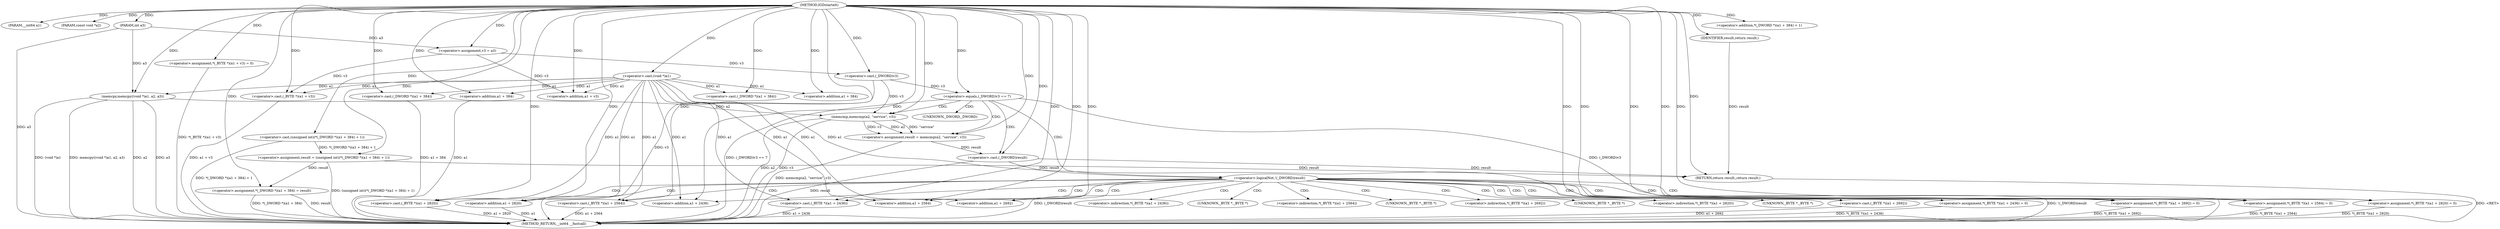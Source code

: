 digraph IGDstartelt {  
"1000103" [label = "(METHOD,IGDstartelt)" ]
"1000200" [label = "(METHOD_RETURN,__int64 __fastcall)" ]
"1000104" [label = "(PARAM,__int64 a1)" ]
"1000105" [label = "(PARAM,const void *a2)" ]
"1000106" [label = "(PARAM,int a3)" ]
"1000110" [label = "(<operator>.assignment,v3 = a3)" ]
"1000113" [label = "(memcpy,memcpy((void *)a1, a2, a3))" ]
"1000114" [label = "(<operator>.cast,(void *)a1)" ]
"1000119" [label = "(<operator>.assignment,*(_BYTE *)(a1 + v3) = 0)" ]
"1000121" [label = "(<operator>.cast,(_BYTE *)(a1 + v3))" ]
"1000123" [label = "(<operator>.addition,a1 + v3)" ]
"1000127" [label = "(<operator>.assignment,result = (unsigned int)(*(_DWORD *)(a1 + 384) + 1))" ]
"1000129" [label = "(<operator>.cast,(unsigned int)(*(_DWORD *)(a1 + 384) + 1))" ]
"1000133" [label = "(<operator>.cast,(_DWORD *)(a1 + 384))" ]
"1000135" [label = "(<operator>.addition,a1 + 384)" ]
"1000131" [label = "(<operator>.addition,*(_DWORD *)(a1 + 384) + 1)" ]
"1000139" [label = "(<operator>.assignment,*(_DWORD *)(a1 + 384) = result)" ]
"1000141" [label = "(<operator>.cast,(_DWORD *)(a1 + 384))" ]
"1000143" [label = "(<operator>.addition,a1 + 384)" ]
"1000148" [label = "(<operator>.equals,(_DWORD)v3 == 7)" ]
"1000149" [label = "(<operator>.cast,(_DWORD)v3)" ]
"1000154" [label = "(<operator>.assignment,result = memcmp(a2, \"service\", v3))" ]
"1000156" [label = "(memcmp,memcmp(a2, \"service\", v3))" ]
"1000161" [label = "(<operator>.logicalNot,!(_DWORD)result)" ]
"1000162" [label = "(<operator>.cast,(_DWORD)result)" ]
"1000166" [label = "(<operator>.assignment,*(_BYTE *)(a1 + 2436) = 0)" ]
"1000168" [label = "(<operator>.cast,(_BYTE *)(a1 + 2436))" ]
"1000170" [label = "(<operator>.addition,a1 + 2436)" ]
"1000174" [label = "(<operator>.assignment,*(_BYTE *)(a1 + 2564) = 0)" ]
"1000176" [label = "(<operator>.cast,(_BYTE *)(a1 + 2564))" ]
"1000178" [label = "(<operator>.addition,a1 + 2564)" ]
"1000182" [label = "(<operator>.assignment,*(_BYTE *)(a1 + 2692) = 0)" ]
"1000184" [label = "(<operator>.cast,(_BYTE *)(a1 + 2692))" ]
"1000186" [label = "(<operator>.addition,a1 + 2692)" ]
"1000190" [label = "(<operator>.assignment,*(_BYTE *)(a1 + 2820) = 0)" ]
"1000192" [label = "(<operator>.cast,(_BYTE *)(a1 + 2820))" ]
"1000194" [label = "(<operator>.addition,a1 + 2820)" ]
"1000198" [label = "(RETURN,return result;,return result;)" ]
"1000199" [label = "(IDENTIFIER,result,return result;)" ]
"1000163" [label = "(UNKNOWN,_DWORD,_DWORD)" ]
"1000167" [label = "(<operator>.indirection,*(_BYTE *)(a1 + 2436))" ]
"1000169" [label = "(UNKNOWN,_BYTE *,_BYTE *)" ]
"1000175" [label = "(<operator>.indirection,*(_BYTE *)(a1 + 2564))" ]
"1000177" [label = "(UNKNOWN,_BYTE *,_BYTE *)" ]
"1000183" [label = "(<operator>.indirection,*(_BYTE *)(a1 + 2692))" ]
"1000185" [label = "(UNKNOWN,_BYTE *,_BYTE *)" ]
"1000191" [label = "(<operator>.indirection,*(_BYTE *)(a1 + 2820))" ]
"1000193" [label = "(UNKNOWN,_BYTE *,_BYTE *)" ]
  "1000198" -> "1000200"  [ label = "DDG: <RET>"] 
  "1000148" -> "1000200"  [ label = "DDG: (_DWORD)v3 == 7"] 
  "1000156" -> "1000200"  [ label = "DDG: v3"] 
  "1000129" -> "1000200"  [ label = "DDG: *(_DWORD *)(a1 + 384) + 1"] 
  "1000168" -> "1000200"  [ label = "DDG: a1 + 2436"] 
  "1000154" -> "1000200"  [ label = "DDG: memcmp(a2, \"service\", v3)"] 
  "1000113" -> "1000200"  [ label = "DDG: (void *)a1"] 
  "1000139" -> "1000200"  [ label = "DDG: *(_DWORD *)(a1 + 384)"] 
  "1000127" -> "1000200"  [ label = "DDG: (unsigned int)(*(_DWORD *)(a1 + 384) + 1)"] 
  "1000194" -> "1000200"  [ label = "DDG: a1"] 
  "1000174" -> "1000200"  [ label = "DDG: *(_BYTE *)(a1 + 2564)"] 
  "1000162" -> "1000200"  [ label = "DDG: result"] 
  "1000166" -> "1000200"  [ label = "DDG: *(_BYTE *)(a1 + 2436)"] 
  "1000143" -> "1000200"  [ label = "DDG: a1"] 
  "1000161" -> "1000200"  [ label = "DDG: !(_DWORD)result"] 
  "1000192" -> "1000200"  [ label = "DDG: a1 + 2820"] 
  "1000141" -> "1000200"  [ label = "DDG: a1 + 384"] 
  "1000113" -> "1000200"  [ label = "DDG: memcpy((void *)a1, a2, a3)"] 
  "1000190" -> "1000200"  [ label = "DDG: *(_BYTE *)(a1 + 2820)"] 
  "1000113" -> "1000200"  [ label = "DDG: a2"] 
  "1000119" -> "1000200"  [ label = "DDG: *(_BYTE *)(a1 + v3)"] 
  "1000113" -> "1000200"  [ label = "DDG: a3"] 
  "1000156" -> "1000200"  [ label = "DDG: a2"] 
  "1000176" -> "1000200"  [ label = "DDG: a1 + 2564"] 
  "1000182" -> "1000200"  [ label = "DDG: *(_BYTE *)(a1 + 2692)"] 
  "1000148" -> "1000200"  [ label = "DDG: (_DWORD)v3"] 
  "1000139" -> "1000200"  [ label = "DDG: result"] 
  "1000121" -> "1000200"  [ label = "DDG: a1 + v3"] 
  "1000161" -> "1000200"  [ label = "DDG: (_DWORD)result"] 
  "1000149" -> "1000200"  [ label = "DDG: v3"] 
  "1000106" -> "1000200"  [ label = "DDG: a3"] 
  "1000184" -> "1000200"  [ label = "DDG: a1 + 2692"] 
  "1000103" -> "1000104"  [ label = "DDG: "] 
  "1000103" -> "1000105"  [ label = "DDG: "] 
  "1000103" -> "1000106"  [ label = "DDG: "] 
  "1000106" -> "1000110"  [ label = "DDG: a3"] 
  "1000103" -> "1000110"  [ label = "DDG: "] 
  "1000114" -> "1000113"  [ label = "DDG: a1"] 
  "1000103" -> "1000114"  [ label = "DDG: "] 
  "1000103" -> "1000113"  [ label = "DDG: "] 
  "1000106" -> "1000113"  [ label = "DDG: a3"] 
  "1000103" -> "1000119"  [ label = "DDG: "] 
  "1000114" -> "1000121"  [ label = "DDG: a1"] 
  "1000103" -> "1000121"  [ label = "DDG: "] 
  "1000110" -> "1000121"  [ label = "DDG: v3"] 
  "1000114" -> "1000123"  [ label = "DDG: a1"] 
  "1000103" -> "1000123"  [ label = "DDG: "] 
  "1000110" -> "1000123"  [ label = "DDG: v3"] 
  "1000129" -> "1000127"  [ label = "DDG: *(_DWORD *)(a1 + 384) + 1"] 
  "1000103" -> "1000127"  [ label = "DDG: "] 
  "1000103" -> "1000129"  [ label = "DDG: "] 
  "1000103" -> "1000133"  [ label = "DDG: "] 
  "1000114" -> "1000133"  [ label = "DDG: a1"] 
  "1000103" -> "1000135"  [ label = "DDG: "] 
  "1000114" -> "1000135"  [ label = "DDG: a1"] 
  "1000103" -> "1000131"  [ label = "DDG: "] 
  "1000127" -> "1000139"  [ label = "DDG: result"] 
  "1000103" -> "1000139"  [ label = "DDG: "] 
  "1000103" -> "1000141"  [ label = "DDG: "] 
  "1000114" -> "1000141"  [ label = "DDG: a1"] 
  "1000103" -> "1000143"  [ label = "DDG: "] 
  "1000114" -> "1000143"  [ label = "DDG: a1"] 
  "1000149" -> "1000148"  [ label = "DDG: v3"] 
  "1000103" -> "1000149"  [ label = "DDG: "] 
  "1000110" -> "1000149"  [ label = "DDG: v3"] 
  "1000103" -> "1000148"  [ label = "DDG: "] 
  "1000156" -> "1000154"  [ label = "DDG: a2"] 
  "1000156" -> "1000154"  [ label = "DDG: \"service\""] 
  "1000156" -> "1000154"  [ label = "DDG: v3"] 
  "1000103" -> "1000154"  [ label = "DDG: "] 
  "1000113" -> "1000156"  [ label = "DDG: a2"] 
  "1000103" -> "1000156"  [ label = "DDG: "] 
  "1000149" -> "1000156"  [ label = "DDG: v3"] 
  "1000162" -> "1000161"  [ label = "DDG: result"] 
  "1000154" -> "1000162"  [ label = "DDG: result"] 
  "1000103" -> "1000162"  [ label = "DDG: "] 
  "1000103" -> "1000166"  [ label = "DDG: "] 
  "1000103" -> "1000168"  [ label = "DDG: "] 
  "1000114" -> "1000168"  [ label = "DDG: a1"] 
  "1000103" -> "1000170"  [ label = "DDG: "] 
  "1000114" -> "1000170"  [ label = "DDG: a1"] 
  "1000103" -> "1000174"  [ label = "DDG: "] 
  "1000103" -> "1000176"  [ label = "DDG: "] 
  "1000114" -> "1000176"  [ label = "DDG: a1"] 
  "1000103" -> "1000178"  [ label = "DDG: "] 
  "1000114" -> "1000178"  [ label = "DDG: a1"] 
  "1000103" -> "1000182"  [ label = "DDG: "] 
  "1000103" -> "1000184"  [ label = "DDG: "] 
  "1000114" -> "1000184"  [ label = "DDG: a1"] 
  "1000103" -> "1000186"  [ label = "DDG: "] 
  "1000114" -> "1000186"  [ label = "DDG: a1"] 
  "1000103" -> "1000190"  [ label = "DDG: "] 
  "1000103" -> "1000192"  [ label = "DDG: "] 
  "1000114" -> "1000192"  [ label = "DDG: a1"] 
  "1000103" -> "1000194"  [ label = "DDG: "] 
  "1000114" -> "1000194"  [ label = "DDG: a1"] 
  "1000199" -> "1000198"  [ label = "DDG: result"] 
  "1000162" -> "1000198"  [ label = "DDG: result"] 
  "1000127" -> "1000198"  [ label = "DDG: result"] 
  "1000103" -> "1000198"  [ label = "DDG: "] 
  "1000103" -> "1000199"  [ label = "DDG: "] 
  "1000148" -> "1000163"  [ label = "CDG: "] 
  "1000148" -> "1000162"  [ label = "CDG: "] 
  "1000148" -> "1000161"  [ label = "CDG: "] 
  "1000148" -> "1000156"  [ label = "CDG: "] 
  "1000148" -> "1000154"  [ label = "CDG: "] 
  "1000161" -> "1000176"  [ label = "CDG: "] 
  "1000161" -> "1000175"  [ label = "CDG: "] 
  "1000161" -> "1000174"  [ label = "CDG: "] 
  "1000161" -> "1000170"  [ label = "CDG: "] 
  "1000161" -> "1000169"  [ label = "CDG: "] 
  "1000161" -> "1000168"  [ label = "CDG: "] 
  "1000161" -> "1000167"  [ label = "CDG: "] 
  "1000161" -> "1000166"  [ label = "CDG: "] 
  "1000161" -> "1000192"  [ label = "CDG: "] 
  "1000161" -> "1000191"  [ label = "CDG: "] 
  "1000161" -> "1000190"  [ label = "CDG: "] 
  "1000161" -> "1000186"  [ label = "CDG: "] 
  "1000161" -> "1000185"  [ label = "CDG: "] 
  "1000161" -> "1000184"  [ label = "CDG: "] 
  "1000161" -> "1000183"  [ label = "CDG: "] 
  "1000161" -> "1000182"  [ label = "CDG: "] 
  "1000161" -> "1000178"  [ label = "CDG: "] 
  "1000161" -> "1000177"  [ label = "CDG: "] 
  "1000161" -> "1000194"  [ label = "CDG: "] 
  "1000161" -> "1000193"  [ label = "CDG: "] 
}
